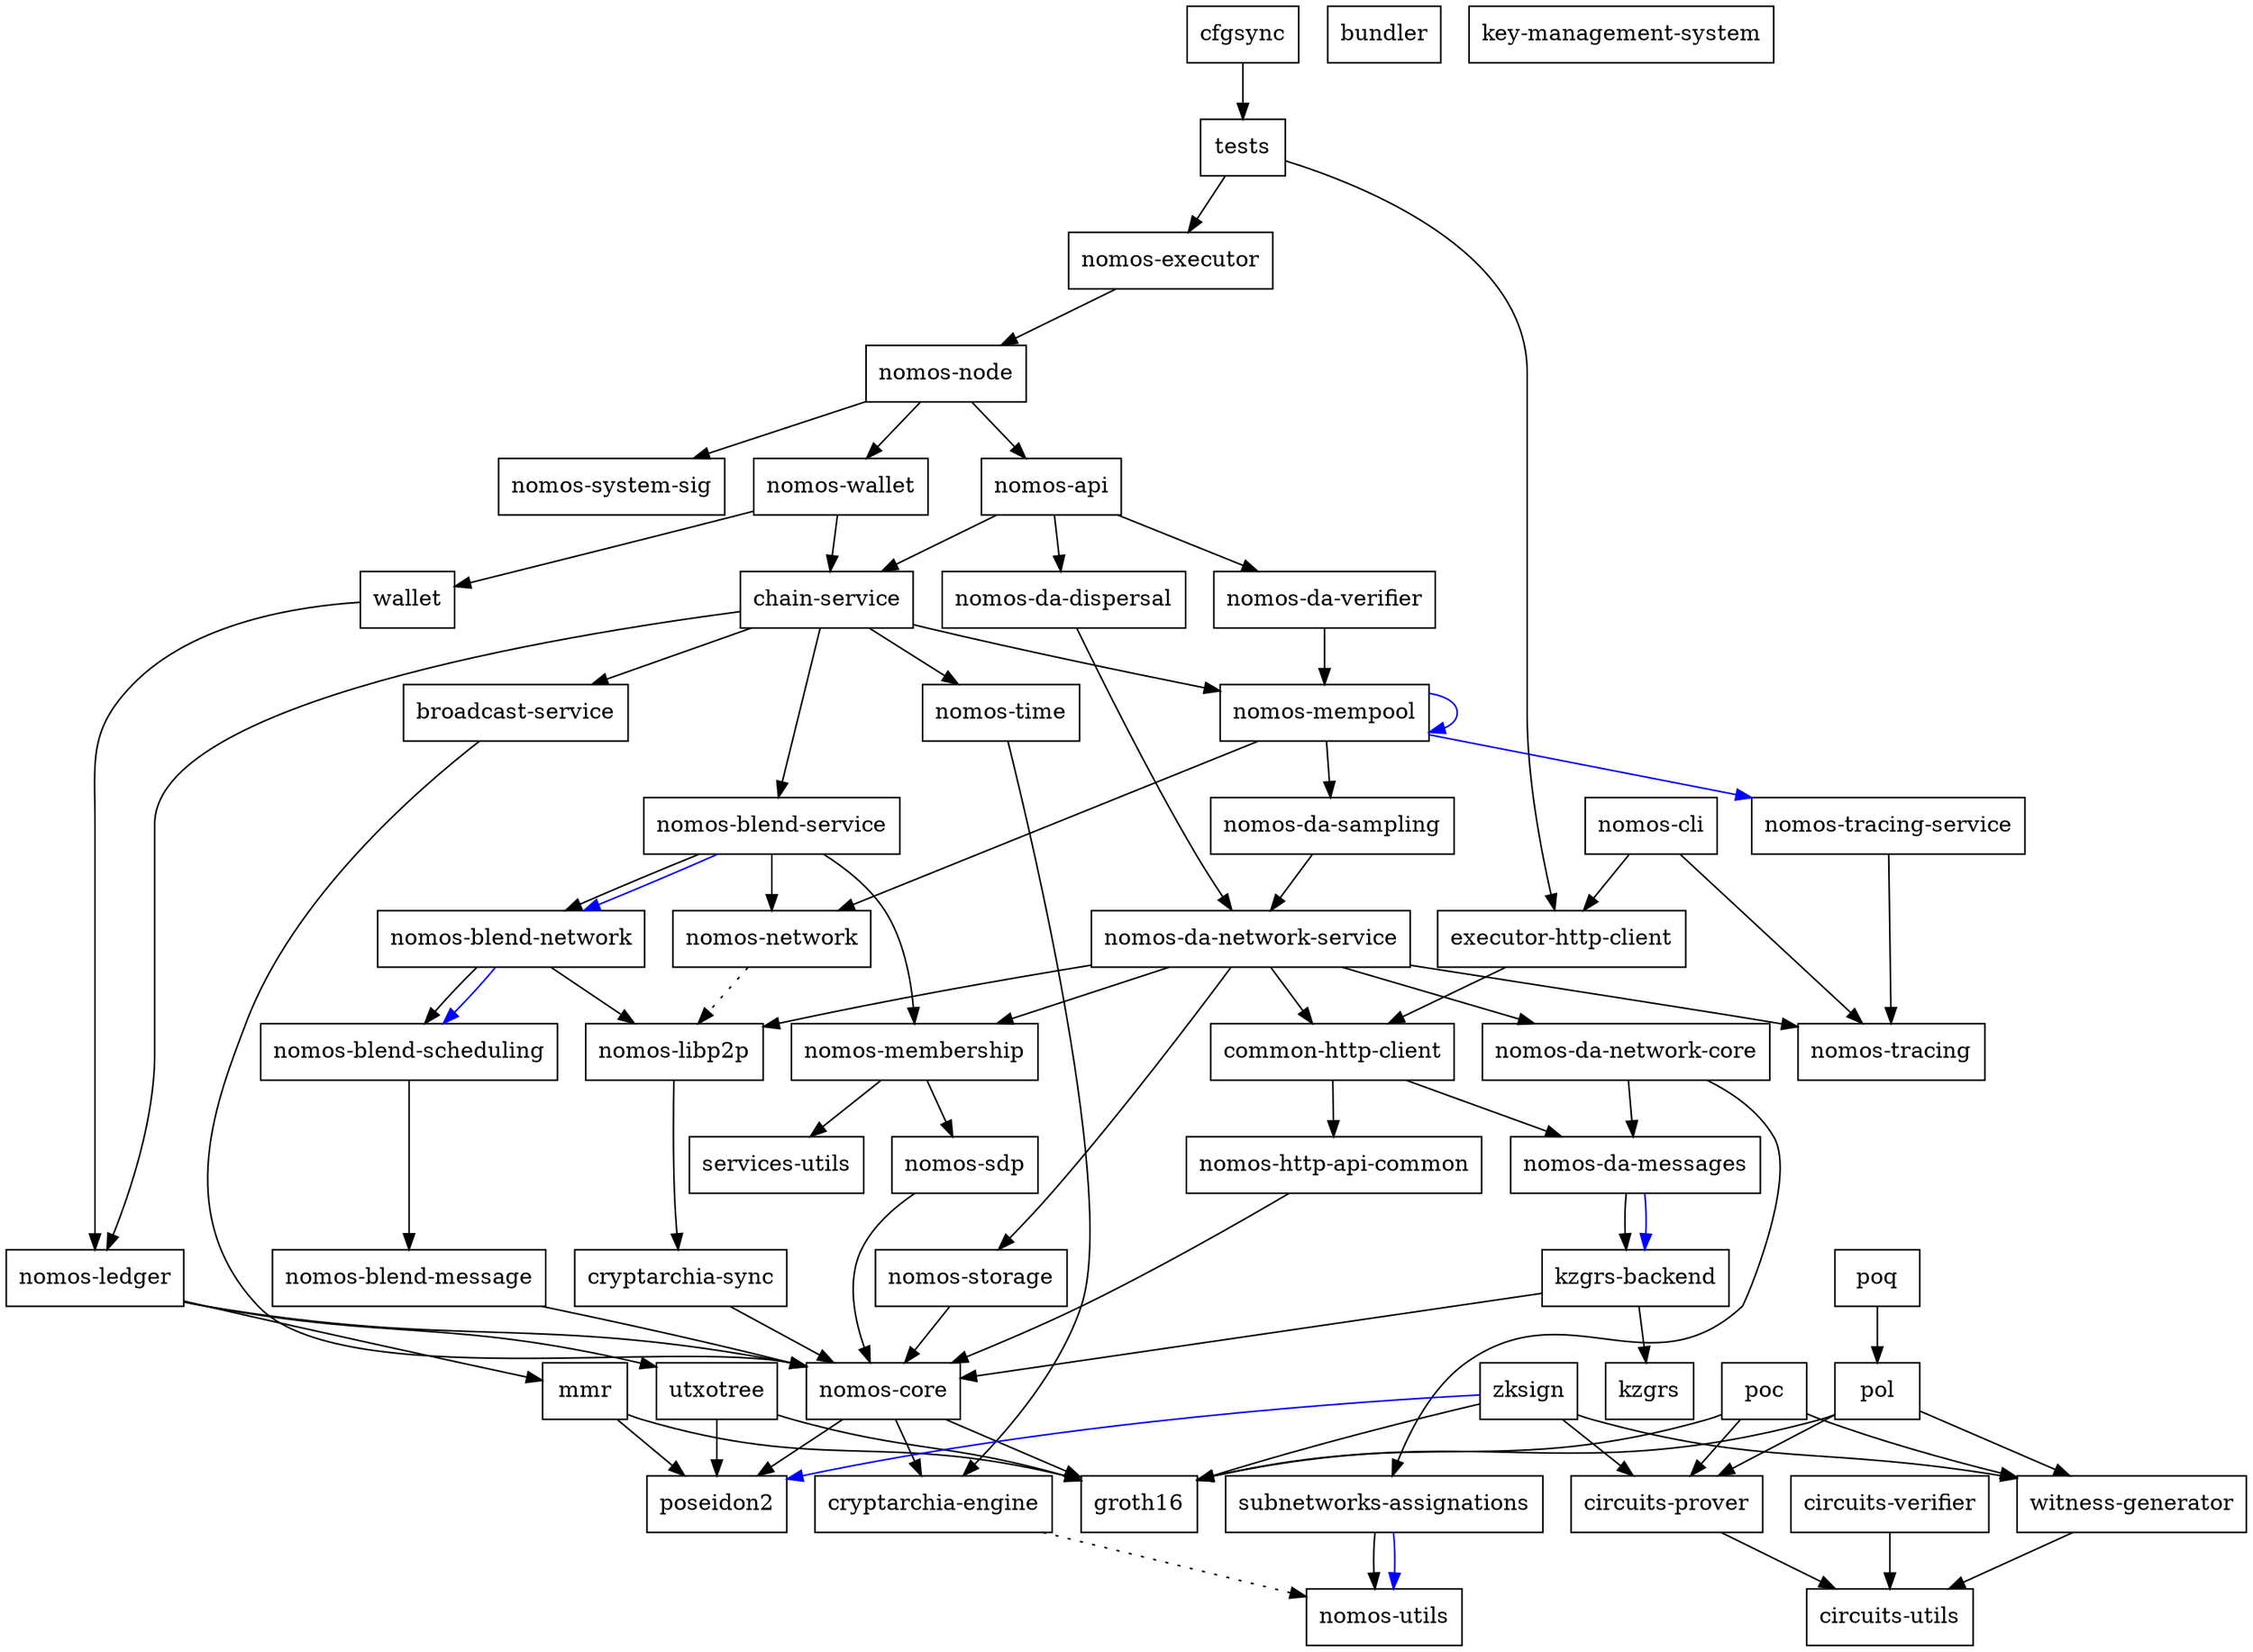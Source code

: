 digraph {
    0 [ label = "cryptarchia-engine" shape = box]
    1 [ label = "nomos-utils" shape = box]
    2 [ label = "cryptarchia-sync" shape = box]
    3 [ label = "nomos-core" shape = box]
    4 [ label = "groth16" shape = box]
    5 [ label = "poseidon2" shape = box]
    6 [ label = "nomos-ledger" shape = box]
    7 [ label = "mmr" shape = box]
    8 [ label = "utxotree" shape = box]
    9 [ label = "nomos-http-api-common" shape = box]
    10 [ label = "nomos-executor" shape = box]
    11 [ label = "broadcast-service" shape = box]
    12 [ label = "kzgrs-backend" shape = box]
    13 [ label = "kzgrs" shape = box]
    14 [ label = "nomos-api" shape = box]
    15 [ label = "chain-service" shape = box]
    16 [ label = "nomos-blend-service" shape = box]
    17 [ label = "nomos-blend-message" shape = box]
    18 [ label = "nomos-blend-network" shape = box]
    19 [ label = "nomos-blend-scheduling" shape = box]
    20 [ label = "nomos-libp2p" shape = box]
    21 [ label = "nomos-membership" shape = box]
    22 [ label = "nomos-sdp" shape = box]
    23 [ label = "services-utils" shape = box]
    24 [ label = "nomos-network" shape = box]
    25 [ label = "nomos-da-sampling" shape = box]
    26 [ label = "nomos-da-network-core" shape = box]
    27 [ label = "nomos-da-messages" shape = box]
    28 [ label = "subnetworks-assignations" shape = box]
    29 [ label = "nomos-da-network-service" shape = box]
    30 [ label = "common-http-client" shape = box]
    31 [ label = "nomos-storage" shape = box]
    32 [ label = "nomos-tracing" shape = box]
    33 [ label = "nomos-mempool" shape = box]
    34 [ label = "nomos-tracing-service" shape = box]
    35 [ label = "nomos-time" shape = box]
    36 [ label = "nomos-da-dispersal" shape = box]
    37 [ label = "nomos-da-verifier" shape = box]
    38 [ label = "nomos-node" shape = box]
    39 [ label = "nomos-system-sig" shape = box]
    40 [ label = "nomos-wallet" shape = box]
    41 [ label = "wallet" shape = box]
    42 [ label = "executor-http-client" shape = box]
    43 [ label = "bundler" shape = box]
    44 [ label = "nomos-cli" shape = box]
    45 [ label = "key-management-system" shape = box]
    46 [ label = "cfgsync" shape = box]
    47 [ label = "tests" shape = box]
    48 [ label = "circuits-prover" shape = box]
    49 [ label = "circuits-utils" shape = box]
    50 [ label = "circuits-verifier" shape = box]
    51 [ label = "witness-generator" shape = box]
    52 [ label = "poc" shape = box]
    53 [ label = "pol" shape = box]
    54 [ label = "poq" shape = box]
    55 [ label = "zksign" shape = box]
    0 -> 1 [ style = dotted]
    2 -> 3 [ ]
    3 -> 0 [ ]
    3 -> 4 [ ]
    3 -> 5 [ ]
    6 -> 7 [ ]
    6 -> 3 [ ]
    6 -> 8 [ ]
    7 -> 4 [ ]
    7 -> 5 [ ]
    8 -> 4 [ ]
    8 -> 5 [ ]
    9 -> 3 [ ]
    10 -> 38 [ ]
    11 -> 3 [ ]
    12 -> 13 [ ]
    12 -> 3 [ ]
    14 -> 15 [ ]
    14 -> 36 [ ]
    14 -> 37 [ ]
    15 -> 11 [ ]
    15 -> 16 [ ]
    15 -> 6 [ ]
    15 -> 33 [ ]
    15 -> 35 [ ]
    16 -> 18 [ ]
    16 -> 18 [ color = blue]
    16 -> 21 [ ]
    16 -> 24 [ ]
    17 -> 3 [ ]
    18 -> 19 [ ]
    18 -> 19 [ color = blue]
    18 -> 20 [ ]
    19 -> 17 [ ]
    20 -> 2 [ ]
    21 -> 22 [ ]
    21 -> 23 [ ]
    22 -> 3 [ ]
    24 -> 20 [ style = dotted]
    25 -> 29 [ ]
    26 -> 27 [ ]
    26 -> 28 [ ]
    27 -> 12 [ ]
    27 -> 12 [ color = blue]
    28 -> 1 [ ]
    28 -> 1 [ color = blue]
    29 -> 30 [ ]
    29 -> 26 [ ]
    29 -> 20 [ ]
    29 -> 21 [ ]
    29 -> 31 [ ]
    29 -> 32 [ ]
    30 -> 27 [ ]
    30 -> 9 [ ]
    31 -> 3 [ ]
    33 -> 25 [ ]
    33 -> 33 [ color = blue]
    33 -> 24 [ ]
    33 -> 34 [ color = blue]
    34 -> 32 [ ]
    35 -> 0 [ ]
    36 -> 29 [ ]
    37 -> 33 [ ]
    38 -> 14 [ ]
    38 -> 39 [ ]
    38 -> 40 [ ]
    40 -> 15 [ ]
    40 -> 41 [ ]
    41 -> 6 [ ]
    42 -> 30 [ ]
    44 -> 42 [ ]
    44 -> 32 [ ]
    46 -> 47 [ ]
    47 -> 42 [ ]
    47 -> 10 [ ]
    48 -> 49 [ ]
    50 -> 49 [ ]
    51 -> 49 [ ]
    52 -> 48 [ ]
    52 -> 4 [ ]
    52 -> 51 [ ]
    53 -> 48 [ ]
    53 -> 4 [ ]
    53 -> 51 [ ]
    54 -> 53 [ ]
    55 -> 48 [ ]
    55 -> 4 [ ]
    55 -> 5 [ color = blue]
    55 -> 51 [ ]
}

